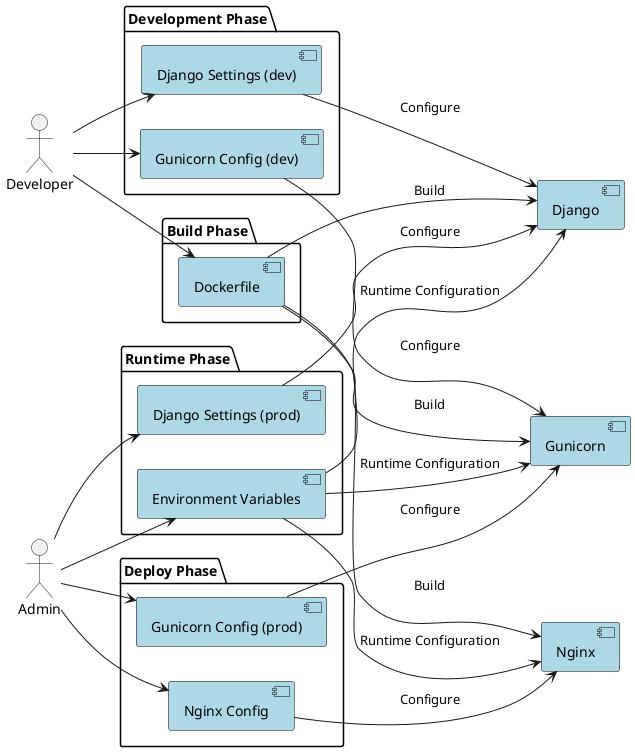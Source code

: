 @startuml
' Define the style
skinparam component {
    BackgroundColor LightBlue
    BorderColor Black
}

left to right direction

' Define the actors
actor "Developer" as developer
actor "Admin" as admin

' Define the packages for different phases
package "Development Phase" as dev_phase {
    component "Django Settings (dev)" as django_settings_dev
    component "Gunicorn Config (dev)" as gunicorn_config_dev
}

package "Build Phase" as build_phase {
    component "Dockerfile" as dockerfile
}

package "Deploy Phase" as deploy_phase {
    component "Nginx Config" as nginx_config
    component "Gunicorn Config (prod)" as gunicorn_config_prod
}

package "Runtime Phase" as runtime_phase {
    component "Django Settings (prod)" as django_settings_prod
    component "Environment Variables" as env_vars
}

' Define the main components
component "Nginx" as nginx
component "Gunicorn" as gunicorn
component "Django" as django

' Define relationships
developer --> django_settings_dev
developer --> gunicorn_config_dev
developer --> dockerfile
admin --> django_settings_prod
admin --> gunicorn_config_prod
admin --> nginx_config
admin --> env_vars

django_settings_dev --> django : Configure
gunicorn_config_dev --> gunicorn : Configure
django_settings_prod --> django : Configure
gunicorn_config_prod --> gunicorn : Configure
nginx_config --> nginx : Configure
dockerfile --> nginx : Build
dockerfile --> gunicorn : Build
dockerfile --> django : Build
env_vars --> django : Runtime Configuration
env_vars --> gunicorn : Runtime Configuration
env_vars --> nginx : Runtime Configuration
@enduml